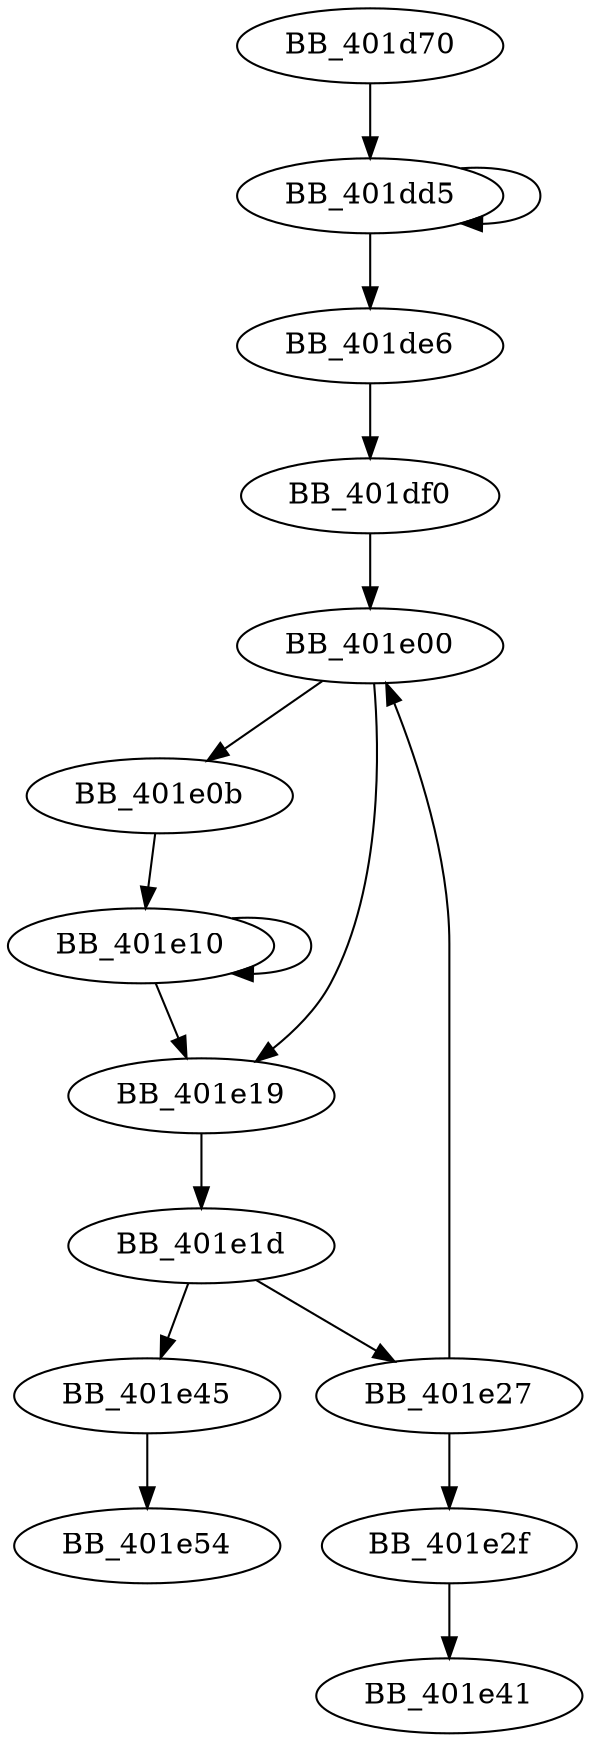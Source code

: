 DiGraph sub_401D70{
BB_401d70->BB_401dd5
BB_401dd5->BB_401dd5
BB_401dd5->BB_401de6
BB_401de6->BB_401df0
BB_401df0->BB_401e00
BB_401e00->BB_401e0b
BB_401e00->BB_401e19
BB_401e0b->BB_401e10
BB_401e10->BB_401e10
BB_401e10->BB_401e19
BB_401e19->BB_401e1d
BB_401e1d->BB_401e27
BB_401e1d->BB_401e45
BB_401e27->BB_401e00
BB_401e27->BB_401e2f
BB_401e2f->BB_401e41
BB_401e45->BB_401e54
}

